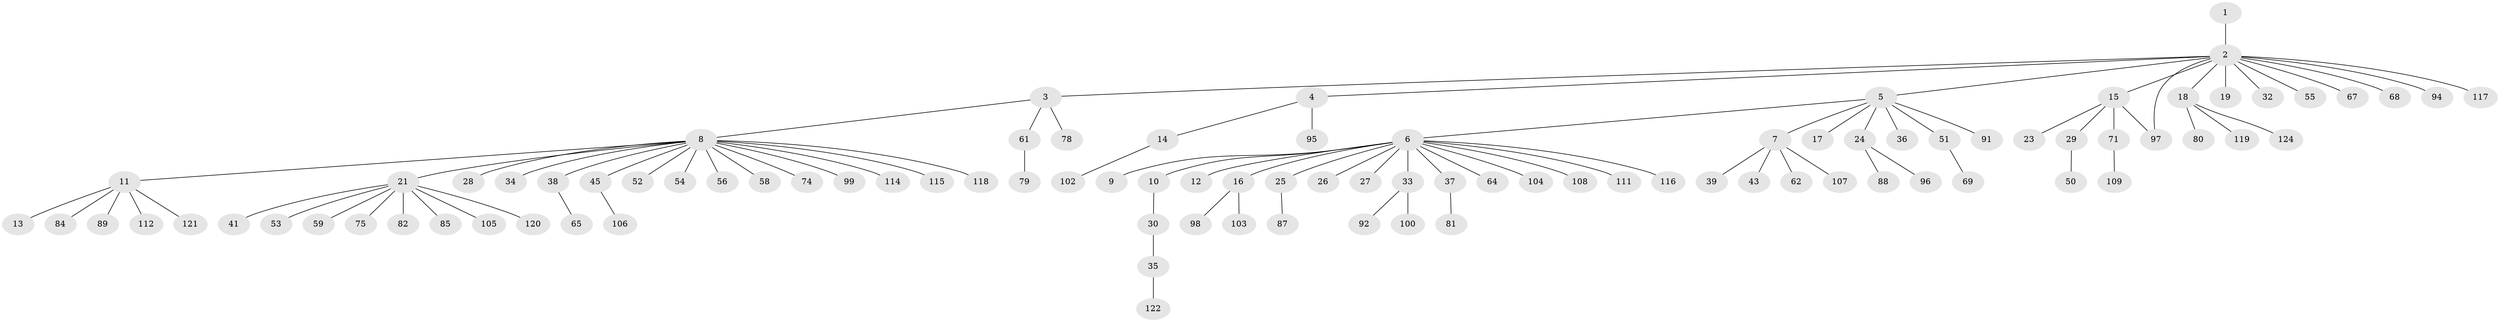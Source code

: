 // original degree distribution, {1: 0.6850393700787402, 15: 0.007874015748031496, 5: 0.023622047244094488, 4: 0.015748031496062992, 9: 0.007874015748031496, 16: 0.007874015748031496, 17: 0.007874015748031496, 3: 0.06299212598425197, 7: 0.007874015748031496, 6: 0.007874015748031496, 2: 0.15748031496062992, 10: 0.007874015748031496}
// Generated by graph-tools (version 1.1) at 2025/41/03/06/25 10:41:44]
// undirected, 97 vertices, 97 edges
graph export_dot {
graph [start="1"]
  node [color=gray90,style=filled];
  1;
  2 [super="+90"];
  3 [super="+48"];
  4 [super="+22"];
  5 [super="+76"];
  6 [super="+20"];
  7 [super="+42"];
  8 [super="+63"];
  9;
  10 [super="+127"];
  11 [super="+70"];
  12;
  13;
  14 [super="+86"];
  15 [super="+31"];
  16 [super="+57"];
  17 [super="+123"];
  18 [super="+101"];
  19 [super="+44"];
  21 [super="+60"];
  23;
  24 [super="+83"];
  25;
  26 [super="+47"];
  27;
  28;
  29;
  30 [super="+93"];
  32;
  33 [super="+49"];
  34;
  35 [super="+72"];
  36;
  37 [super="+40"];
  38;
  39;
  41;
  43 [super="+46"];
  45 [super="+77"];
  50 [super="+73"];
  51;
  52;
  53;
  54;
  55;
  56;
  58;
  59 [super="+110"];
  61 [super="+66"];
  62;
  64;
  65;
  67;
  68 [super="+126"];
  69;
  71;
  74;
  75;
  78;
  79;
  80;
  81;
  82;
  84;
  85;
  87;
  88;
  89;
  91;
  92;
  94;
  95;
  96;
  97;
  98;
  99;
  100;
  102;
  103;
  104;
  105 [super="+113"];
  106;
  107;
  108;
  109 [super="+125"];
  111;
  112;
  114;
  115;
  116;
  117;
  118;
  119;
  120;
  121;
  122;
  124;
  1 -- 2;
  2 -- 3;
  2 -- 4;
  2 -- 5;
  2 -- 15;
  2 -- 18;
  2 -- 19;
  2 -- 32;
  2 -- 55;
  2 -- 67;
  2 -- 68;
  2 -- 94;
  2 -- 97;
  2 -- 117;
  3 -- 8;
  3 -- 61;
  3 -- 78;
  4 -- 14;
  4 -- 95;
  5 -- 6;
  5 -- 7;
  5 -- 17;
  5 -- 24;
  5 -- 36;
  5 -- 51;
  5 -- 91;
  6 -- 9;
  6 -- 10;
  6 -- 12;
  6 -- 16;
  6 -- 25;
  6 -- 26;
  6 -- 27;
  6 -- 33;
  6 -- 37;
  6 -- 64;
  6 -- 104;
  6 -- 108;
  6 -- 111;
  6 -- 116;
  7 -- 39;
  7 -- 43;
  7 -- 107;
  7 -- 62;
  8 -- 11;
  8 -- 21;
  8 -- 28;
  8 -- 34;
  8 -- 38;
  8 -- 45;
  8 -- 52;
  8 -- 54;
  8 -- 56;
  8 -- 58;
  8 -- 74;
  8 -- 99;
  8 -- 114;
  8 -- 115;
  8 -- 118;
  10 -- 30;
  11 -- 13;
  11 -- 84;
  11 -- 89;
  11 -- 112;
  11 -- 121;
  14 -- 102;
  15 -- 23;
  15 -- 29;
  15 -- 71;
  15 -- 97;
  16 -- 98;
  16 -- 103;
  18 -- 80;
  18 -- 119;
  18 -- 124;
  21 -- 41;
  21 -- 53;
  21 -- 59;
  21 -- 75;
  21 -- 82;
  21 -- 85;
  21 -- 105;
  21 -- 120;
  24 -- 88;
  24 -- 96;
  25 -- 87;
  29 -- 50;
  30 -- 35;
  33 -- 100;
  33 -- 92;
  35 -- 122;
  37 -- 81;
  38 -- 65;
  45 -- 106;
  51 -- 69;
  61 -- 79;
  71 -- 109;
}
